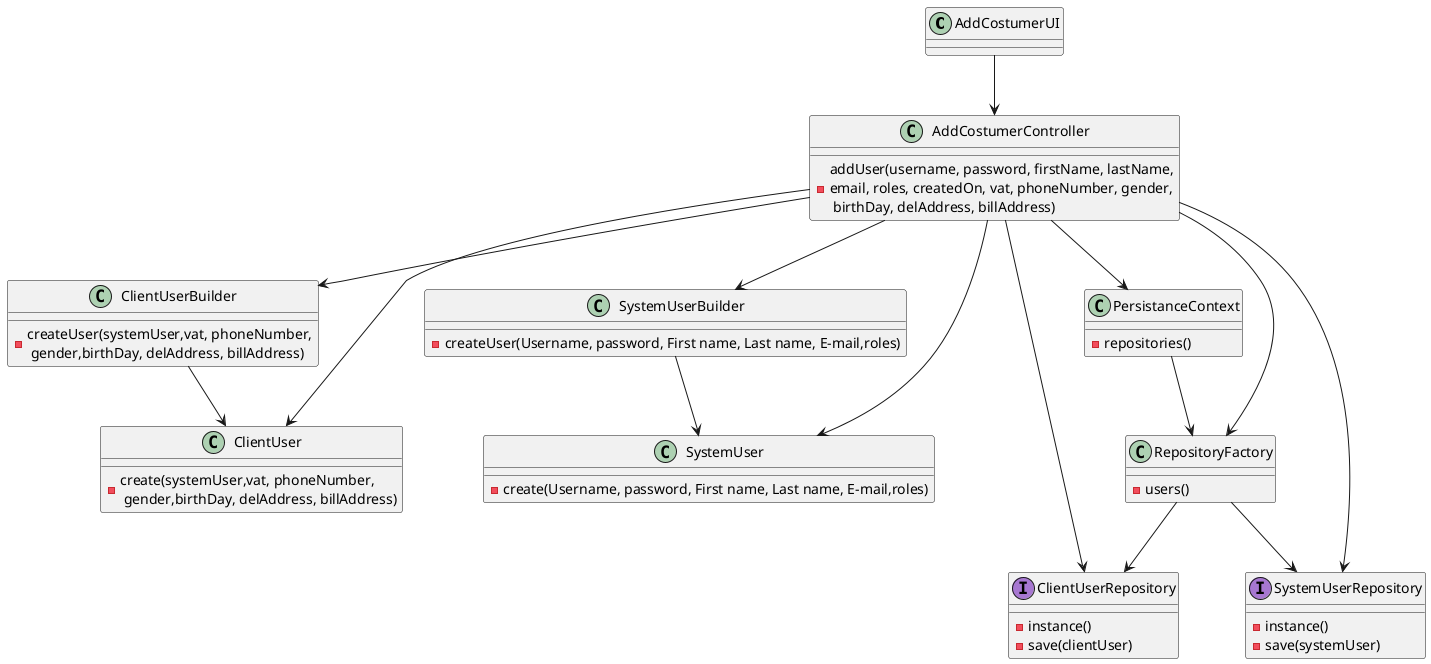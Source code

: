 @startuml
'https://plantuml.com/sequence-diagram

class AddCostumerUI
class AddCostumerController
class ClientUserBuilder
class SystemUserBuilder
class ClientUser
class SystemUser
class PersistanceContext
class RepositoryFactory
class ClientUserRepository << (I,a777d1) >>
class SystemUserRepository << (I,a777d1) >>

class AddCostumerController{
    - addUser(username, password, firstName, lastName,\nemail, roles, createdOn, vat, phoneNumber, gender,\n birthDay, delAddress, billAddress)
}

class ClientUserBuilder{
    - createUser(systemUser,vat, phoneNumber,\n gender,birthDay, delAddress, billAddress)
}

class SystemUserBuilder{
    - createUser(Username, password, First name, Last name, E-mail,roles)
}

class ClientUser{
    - create(systemUser,vat, phoneNumber,\n gender,birthDay, delAddress, billAddress)
}

class SystemUser{
    - create(Username, password, First name, Last name, E-mail,roles)
}

class PersistanceContext{
    - repositories()
}

class RepositoryFactory{
    - users()
}

class ClientUserRepository {
    - instance()
    - save(clientUser)
}

class SystemUserRepository {
    - instance()
    - save(systemUser)
}


AddCostumerUI--> AddCostumerController
AddCostumerController--> ClientUserBuilder
ClientUserBuilder--> ClientUser
AddCostumerController--> SystemUserBuilder
SystemUserBuilder--> SystemUser
AddCostumerController--> PersistanceContext
AddCostumerController--> RepositoryFactory
AddCostumerController--> ClientUser
AddCostumerController--> SystemUser
AddCostumerController--> ClientUserRepository 
AddCostumerController--> SystemUserRepository 
PersistanceContext--> RepositoryFactory
RepositoryFactory--> ClientUserRepository 
RepositoryFactory--> SystemUserRepository 
@enduml